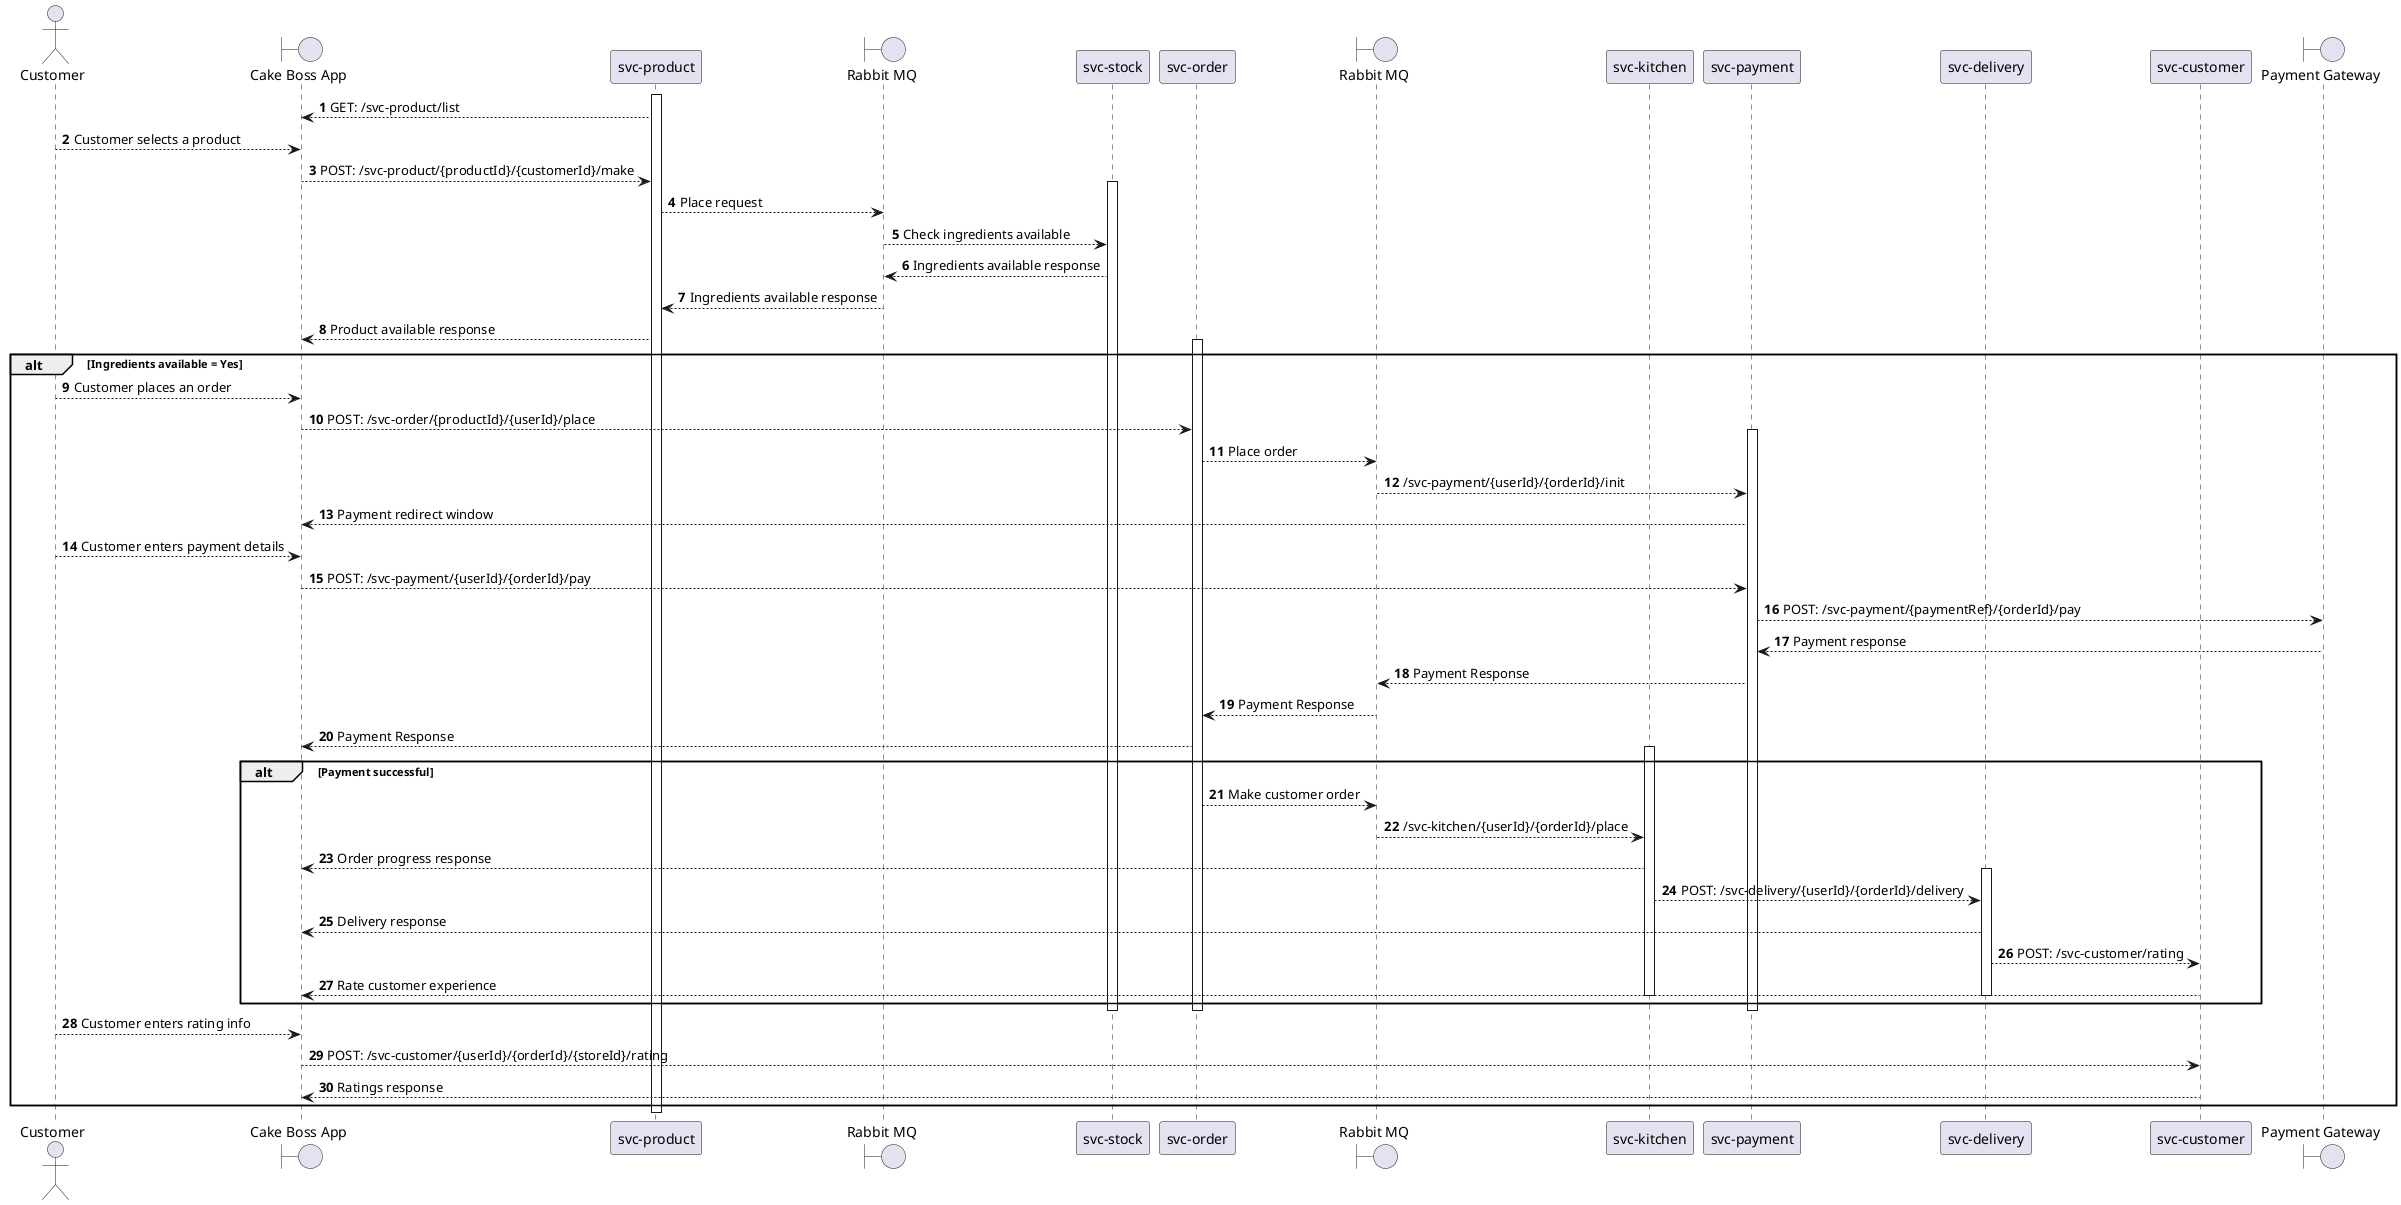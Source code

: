 .Customer ordering sequence diagram
[plantuml]
----
@startuml
'https://plantuml.com/sequence-diagram

autonumber

actor Customer as cst
boundary "Cake Boss App" as cbapp
participant "svc-product" as ps
boundary "Rabbit MQ" as rabbit1
participant "svc-stock" as stocks
participant "svc-order" as orders
boundary "Rabbit MQ" as rabbit2
participant "svc-kitchen" as kits
participant "svc-payment" as pays
participant "svc-delivery" as dels
participant "svc-customer" as custs
boundary "Payment Gateway" as pgw

autonumber
activate ps
    ps --> cbapp : GET: /svc-product/list
    cst --> cbapp : Customer selects a product
    cbapp --> ps : POST: /svc-product/{productId}/{customerId}/make
    activate stocks
    ps --> rabbit1 : Place request
    rabbit1 --> stocks : Check ingredients available
    stocks --> rabbit1 : Ingredients available response
    rabbit1 --> ps : Ingredients available response
    ps --> cbapp : Product available response
    alt Ingredients available = Yes
        activate orders
            cst --> cbapp : Customer places an order
            cbapp --> orders : POST: /svc-order/{productId}/{userId}/place
            activate pays
                            orders --> rabbit2 : Place order
                            rabbit2 --> pays : /svc-payment/{userId}/{orderId}/init
                            pays --> cbapp : Payment redirect window
                            cst --> cbapp : Customer enters payment details
                            cbapp --> pays : POST: /svc-payment/{userId}/{orderId}/pay
                            pays --> pgw : POST: /svc-payment/{paymentRef}/{orderId}/pay
                            pgw --> pays : Payment response
                            pays --> rabbit2 : Payment Response
                            rabbit2 --> orders : Payment Response
                            orders --> cbapp : Payment Response
                            alt Payment successful
                                activate kits
                                    orders --> rabbit2 : Make customer order
                                    rabbit2 --> kits : /svc-kitchen/{userId}/{orderId}/place
                                    kits --> cbapp : Order progress response
                                    activate dels
                                        kits --> dels : POST: /svc-delivery/{userId}/{orderId}/delivery
                                        dels --> cbapp : Delivery response
                                        dels --> custs : POST: /svc-customer/rating
                                        custs --> cbapp : Rate customer experience
                                    deactivate dels
                                deactivate kits
                            end
            deactivate pays
        deactivate orders
    deactivate stocks
    cst --> cbapp : Customer enters rating info
    cbapp --> custs : POST: /svc-customer/{userId}/{orderId}/{storeId}/rating
    custs --> cbapp : Ratings response
    end
deactivate ps

@enduml
----